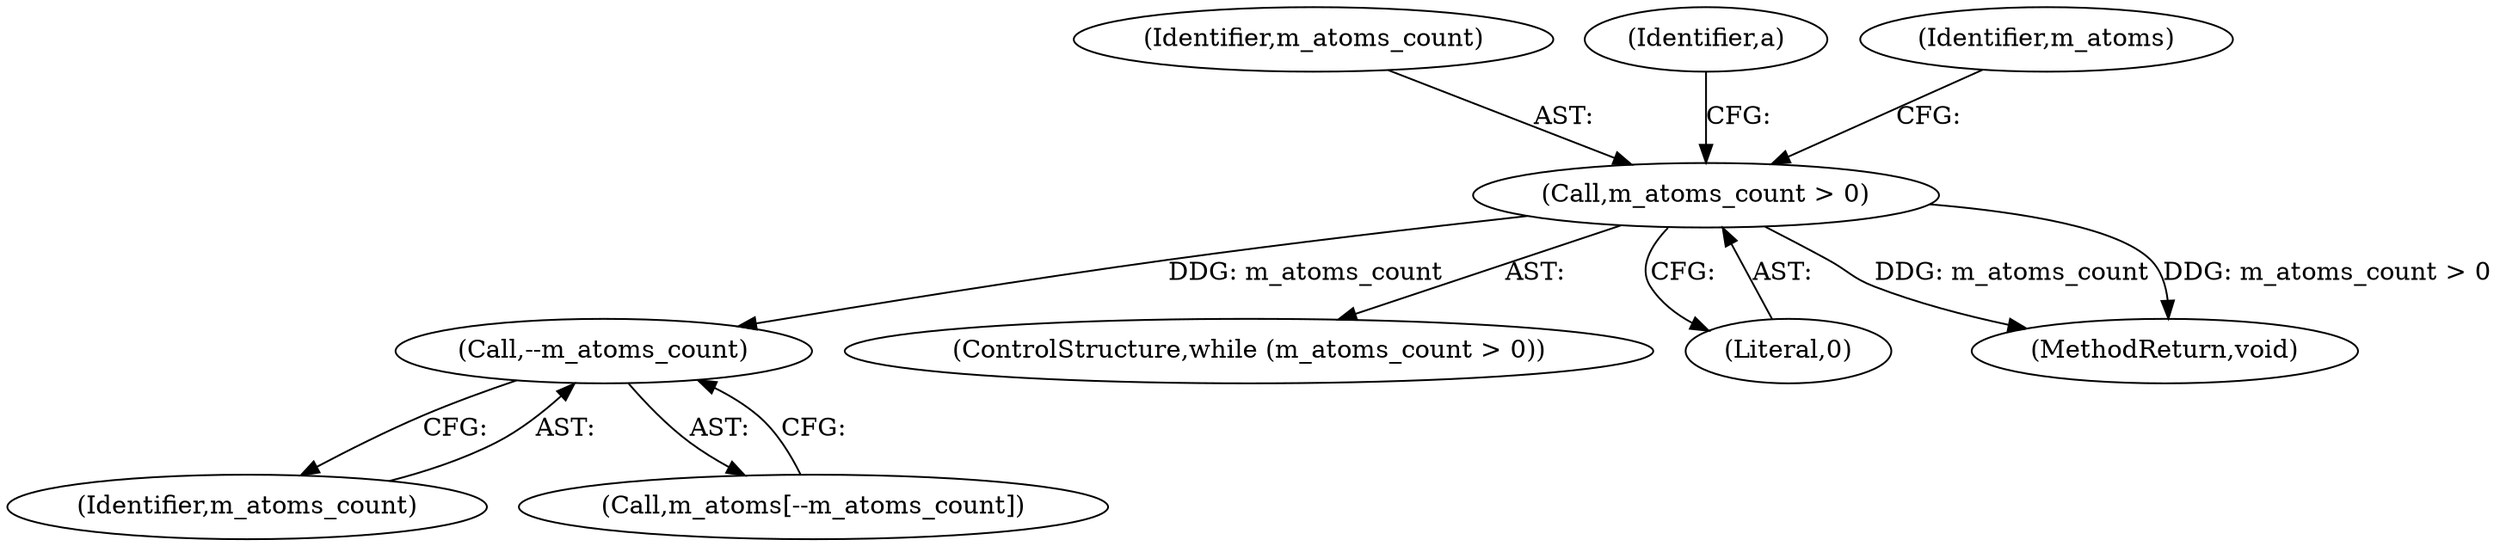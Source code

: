 digraph "1_Android_04839626ed859623901ebd3a5fd483982186b59d_6@del" {
"1000103" [label="(Call,m_atoms_count > 0)"];
"1000112" [label="(Call,--m_atoms_count)"];
"1000102" [label="(ControlStructure,while (m_atoms_count > 0))"];
"1000105" [label="(Literal,0)"];
"1000103" [label="(Call,m_atoms_count > 0)"];
"1000104" [label="(Identifier,m_atoms_count)"];
"1000123" [label="(MethodReturn,void)"];
"1000113" [label="(Identifier,m_atoms_count)"];
"1000109" [label="(Identifier,a)"];
"1000112" [label="(Call,--m_atoms_count)"];
"1000110" [label="(Call,m_atoms[--m_atoms_count])"];
"1000116" [label="(Identifier,m_atoms)"];
"1000103" -> "1000102"  [label="AST: "];
"1000103" -> "1000105"  [label="CFG: "];
"1000104" -> "1000103"  [label="AST: "];
"1000105" -> "1000103"  [label="AST: "];
"1000109" -> "1000103"  [label="CFG: "];
"1000116" -> "1000103"  [label="CFG: "];
"1000103" -> "1000123"  [label="DDG: m_atoms_count"];
"1000103" -> "1000123"  [label="DDG: m_atoms_count > 0"];
"1000103" -> "1000112"  [label="DDG: m_atoms_count"];
"1000112" -> "1000110"  [label="AST: "];
"1000112" -> "1000113"  [label="CFG: "];
"1000113" -> "1000112"  [label="AST: "];
"1000110" -> "1000112"  [label="CFG: "];
}
